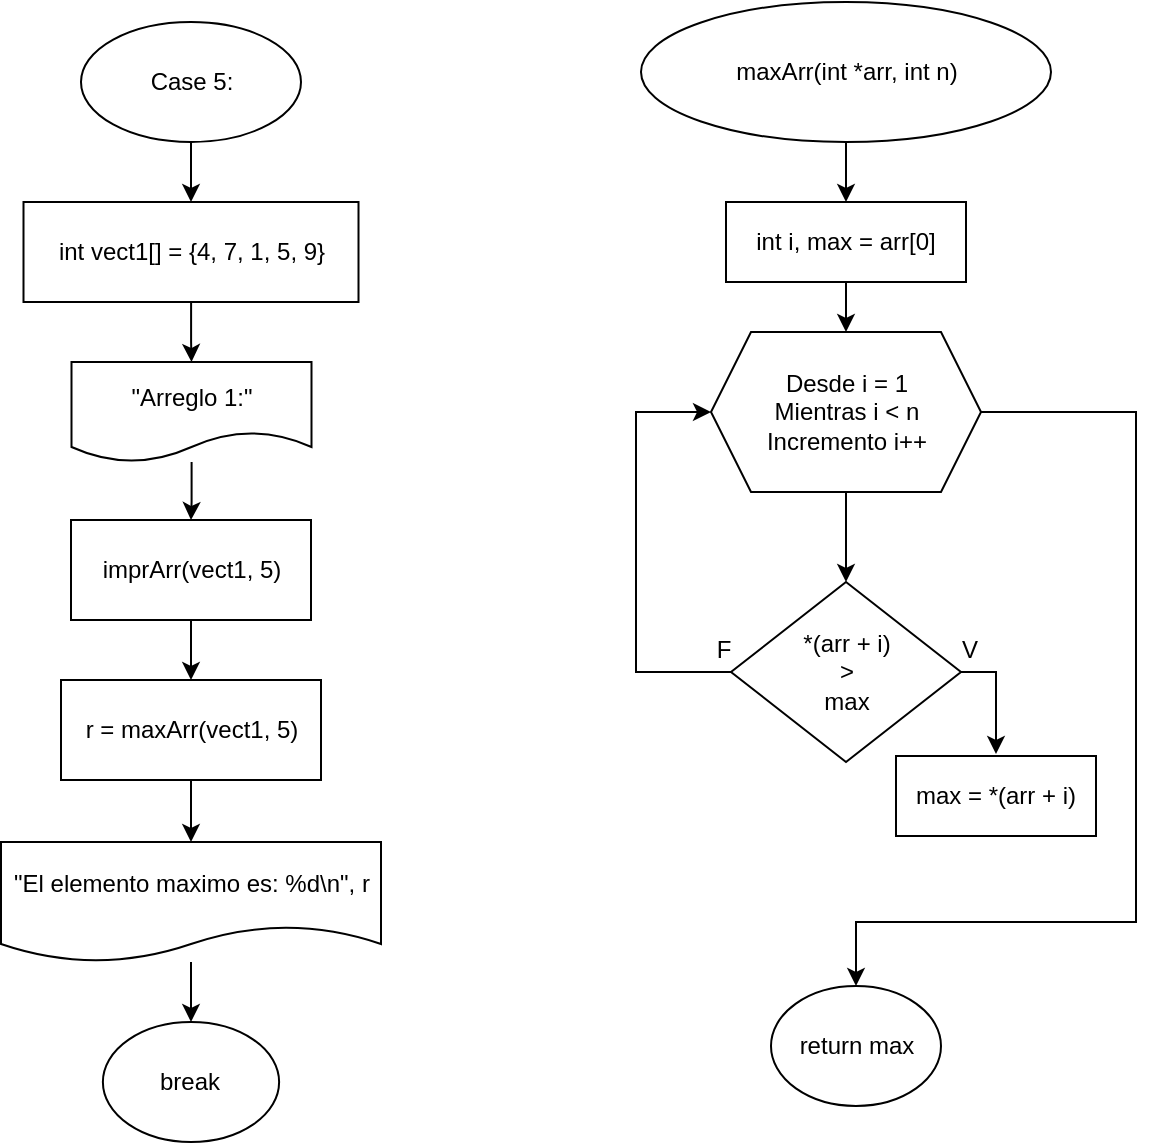 <mxfile version="22.0.0" type="device">
  <diagram name="Página-1" id="5vkWipXI4Jd7R3DipBLy">
    <mxGraphModel dx="1195" dy="668" grid="1" gridSize="10" guides="1" tooltips="1" connect="1" arrows="1" fold="1" page="1" pageScale="1" pageWidth="827" pageHeight="1169" math="0" shadow="0">
      <root>
        <mxCell id="0" />
        <mxCell id="1" parent="0" />
        <mxCell id="yecwBfwort3IGkdsRdy6-18" style="edgeStyle=orthogonalEdgeStyle;rounded=0;orthogonalLoop=1;jettySize=auto;html=1;entryX=0.5;entryY=0;entryDx=0;entryDy=0;" edge="1" parent="1" source="yecwBfwort3IGkdsRdy6-1" target="yecwBfwort3IGkdsRdy6-16">
          <mxGeometry relative="1" as="geometry" />
        </mxCell>
        <mxCell id="yecwBfwort3IGkdsRdy6-1" value="Case 5:" style="ellipse;whiteSpace=wrap;html=1;" vertex="1" parent="1">
          <mxGeometry x="162.5" y="50" width="110" height="60" as="geometry" />
        </mxCell>
        <mxCell id="yecwBfwort3IGkdsRdy6-21" style="edgeStyle=orthogonalEdgeStyle;rounded=0;orthogonalLoop=1;jettySize=auto;html=1;entryX=0.5;entryY=0;entryDx=0;entryDy=0;" edge="1" parent="1" source="yecwBfwort3IGkdsRdy6-2" target="yecwBfwort3IGkdsRdy6-19">
          <mxGeometry relative="1" as="geometry" />
        </mxCell>
        <mxCell id="yecwBfwort3IGkdsRdy6-2" value="maxArr(int *arr, int n)" style="ellipse;whiteSpace=wrap;html=1;" vertex="1" parent="1">
          <mxGeometry x="442.5" y="40" width="205" height="70" as="geometry" />
        </mxCell>
        <mxCell id="yecwBfwort3IGkdsRdy6-83" style="edgeStyle=orthogonalEdgeStyle;rounded=0;orthogonalLoop=1;jettySize=auto;html=1;entryX=0.5;entryY=0;entryDx=0;entryDy=0;" edge="1" parent="1" source="yecwBfwort3IGkdsRdy6-6" target="yecwBfwort3IGkdsRdy6-7">
          <mxGeometry relative="1" as="geometry" />
        </mxCell>
        <mxCell id="yecwBfwort3IGkdsRdy6-6" value="&quot;Arreglo 1:&quot;" style="shape=document;whiteSpace=wrap;html=1;boundedLbl=1;" vertex="1" parent="1">
          <mxGeometry x="157.75" y="220" width="120" height="50" as="geometry" />
        </mxCell>
        <mxCell id="yecwBfwort3IGkdsRdy6-86" style="edgeStyle=orthogonalEdgeStyle;rounded=0;orthogonalLoop=1;jettySize=auto;html=1;entryX=0.5;entryY=0;entryDx=0;entryDy=0;" edge="1" parent="1" source="yecwBfwort3IGkdsRdy6-7" target="yecwBfwort3IGkdsRdy6-84">
          <mxGeometry relative="1" as="geometry" />
        </mxCell>
        <mxCell id="yecwBfwort3IGkdsRdy6-7" value="imprArr(vect1, 5)" style="rounded=0;whiteSpace=wrap;html=1;" vertex="1" parent="1">
          <mxGeometry x="157.5" y="299" width="120" height="50" as="geometry" />
        </mxCell>
        <mxCell id="yecwBfwort3IGkdsRdy6-82" style="edgeStyle=orthogonalEdgeStyle;rounded=0;orthogonalLoop=1;jettySize=auto;html=1;entryX=0.5;entryY=0;entryDx=0;entryDy=0;" edge="1" parent="1" source="yecwBfwort3IGkdsRdy6-16" target="yecwBfwort3IGkdsRdy6-6">
          <mxGeometry relative="1" as="geometry" />
        </mxCell>
        <mxCell id="yecwBfwort3IGkdsRdy6-16" value="&lt;div&gt;int vect1[] = {4, 7, 1, 5, 9}&lt;/div&gt;" style="rounded=0;whiteSpace=wrap;html=1;" vertex="1" parent="1">
          <mxGeometry x="133.75" y="140" width="167.5" height="50" as="geometry" />
        </mxCell>
        <mxCell id="yecwBfwort3IGkdsRdy6-23" style="edgeStyle=orthogonalEdgeStyle;rounded=0;orthogonalLoop=1;jettySize=auto;html=1;entryX=0.5;entryY=0;entryDx=0;entryDy=0;" edge="1" parent="1" source="yecwBfwort3IGkdsRdy6-19" target="yecwBfwort3IGkdsRdy6-22">
          <mxGeometry relative="1" as="geometry" />
        </mxCell>
        <mxCell id="yecwBfwort3IGkdsRdy6-19" value="int i,&amp;nbsp;max = arr[0]" style="rounded=0;whiteSpace=wrap;html=1;" vertex="1" parent="1">
          <mxGeometry x="485" y="140" width="120" height="40" as="geometry" />
        </mxCell>
        <mxCell id="yecwBfwort3IGkdsRdy6-25" style="edgeStyle=orthogonalEdgeStyle;rounded=0;orthogonalLoop=1;jettySize=auto;html=1;entryX=0.5;entryY=0;entryDx=0;entryDy=0;" edge="1" parent="1" source="yecwBfwort3IGkdsRdy6-22">
          <mxGeometry relative="1" as="geometry">
            <mxPoint x="545.0" y="330" as="targetPoint" />
          </mxGeometry>
        </mxCell>
        <mxCell id="yecwBfwort3IGkdsRdy6-49" style="edgeStyle=orthogonalEdgeStyle;rounded=0;orthogonalLoop=1;jettySize=auto;html=1;entryX=0.5;entryY=0;entryDx=0;entryDy=0;" edge="1" parent="1" source="yecwBfwort3IGkdsRdy6-22" target="yecwBfwort3IGkdsRdy6-38">
          <mxGeometry relative="1" as="geometry">
            <Array as="points">
              <mxPoint x="690" y="245" />
              <mxPoint x="690" y="500" />
              <mxPoint x="550" y="500" />
            </Array>
          </mxGeometry>
        </mxCell>
        <mxCell id="yecwBfwort3IGkdsRdy6-22" value="Desde i = 1&lt;br&gt;Mientras i &amp;lt; n&lt;br&gt;Incremento i++" style="shape=hexagon;perimeter=hexagonPerimeter2;whiteSpace=wrap;html=1;fixedSize=1;" vertex="1" parent="1">
          <mxGeometry x="477.5" y="205" width="135" height="80" as="geometry" />
        </mxCell>
        <mxCell id="yecwBfwort3IGkdsRdy6-38" value="return max" style="ellipse;whiteSpace=wrap;html=1;" vertex="1" parent="1">
          <mxGeometry x="507.5" y="532" width="85" height="60" as="geometry" />
        </mxCell>
        <mxCell id="yecwBfwort3IGkdsRdy6-47" style="edgeStyle=orthogonalEdgeStyle;rounded=0;orthogonalLoop=1;jettySize=auto;html=1;entryX=0.5;entryY=0;entryDx=0;entryDy=0;" edge="1" parent="1" source="yecwBfwort3IGkdsRdy6-45">
          <mxGeometry relative="1" as="geometry">
            <mxPoint x="620" y="416" as="targetPoint" />
            <Array as="points">
              <mxPoint x="620" y="375" />
            </Array>
          </mxGeometry>
        </mxCell>
        <mxCell id="yecwBfwort3IGkdsRdy6-48" style="edgeStyle=orthogonalEdgeStyle;rounded=0;orthogonalLoop=1;jettySize=auto;html=1;entryX=0;entryY=0.5;entryDx=0;entryDy=0;" edge="1" parent="1" source="yecwBfwort3IGkdsRdy6-45" target="yecwBfwort3IGkdsRdy6-22">
          <mxGeometry relative="1" as="geometry">
            <Array as="points">
              <mxPoint x="440" y="375" />
              <mxPoint x="440" y="245" />
            </Array>
          </mxGeometry>
        </mxCell>
        <mxCell id="yecwBfwort3IGkdsRdy6-45" value="*(arr + i)&lt;br&gt;&amp;gt;&lt;br&gt;max" style="rhombus;whiteSpace=wrap;html=1;" vertex="1" parent="1">
          <mxGeometry x="487.5" y="330" width="115" height="90" as="geometry" />
        </mxCell>
        <mxCell id="yecwBfwort3IGkdsRdy6-50" value="V" style="text;html=1;strokeColor=none;fillColor=none;align=center;verticalAlign=middle;whiteSpace=wrap;rounded=0;" vertex="1" parent="1">
          <mxGeometry x="577" y="349" width="60" height="30" as="geometry" />
        </mxCell>
        <mxCell id="yecwBfwort3IGkdsRdy6-51" value="F" style="text;html=1;strokeColor=none;fillColor=none;align=center;verticalAlign=middle;whiteSpace=wrap;rounded=0;" vertex="1" parent="1">
          <mxGeometry x="453.5" y="349" width="60" height="30" as="geometry" />
        </mxCell>
        <mxCell id="yecwBfwort3IGkdsRdy6-87" style="edgeStyle=orthogonalEdgeStyle;rounded=0;orthogonalLoop=1;jettySize=auto;html=1;entryX=0.5;entryY=0;entryDx=0;entryDy=0;" edge="1" parent="1" source="yecwBfwort3IGkdsRdy6-84" target="yecwBfwort3IGkdsRdy6-85">
          <mxGeometry relative="1" as="geometry" />
        </mxCell>
        <mxCell id="yecwBfwort3IGkdsRdy6-84" value="r = maxArr(vect1, 5)" style="rounded=0;whiteSpace=wrap;html=1;" vertex="1" parent="1">
          <mxGeometry x="152.5" y="379" width="130" height="50" as="geometry" />
        </mxCell>
        <mxCell id="yecwBfwort3IGkdsRdy6-89" style="edgeStyle=orthogonalEdgeStyle;rounded=0;orthogonalLoop=1;jettySize=auto;html=1;entryX=0.5;entryY=0;entryDx=0;entryDy=0;" edge="1" parent="1" source="yecwBfwort3IGkdsRdy6-85" target="yecwBfwort3IGkdsRdy6-88">
          <mxGeometry relative="1" as="geometry" />
        </mxCell>
        <mxCell id="yecwBfwort3IGkdsRdy6-85" value="&quot;El elemento maximo es: %d\n&quot;, r" style="shape=document;whiteSpace=wrap;html=1;boundedLbl=1;" vertex="1" parent="1">
          <mxGeometry x="122.5" y="460" width="190" height="60" as="geometry" />
        </mxCell>
        <mxCell id="yecwBfwort3IGkdsRdy6-88" value="break" style="ellipse;whiteSpace=wrap;html=1;" vertex="1" parent="1">
          <mxGeometry x="173.44" y="550" width="88.12" height="60" as="geometry" />
        </mxCell>
        <mxCell id="yecwBfwort3IGkdsRdy6-90" value="max = *(arr + i)" style="rounded=0;whiteSpace=wrap;html=1;" vertex="1" parent="1">
          <mxGeometry x="570" y="417" width="100" height="40" as="geometry" />
        </mxCell>
      </root>
    </mxGraphModel>
  </diagram>
</mxfile>
